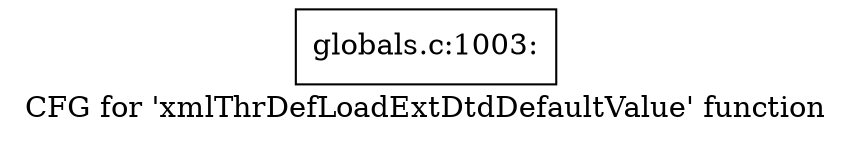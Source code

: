 digraph "CFG for 'xmlThrDefLoadExtDtdDefaultValue' function" {
	label="CFG for 'xmlThrDefLoadExtDtdDefaultValue' function";

	Node0x5624fdb53720 [shape=record,label="{globals.c:1003:}"];
}
